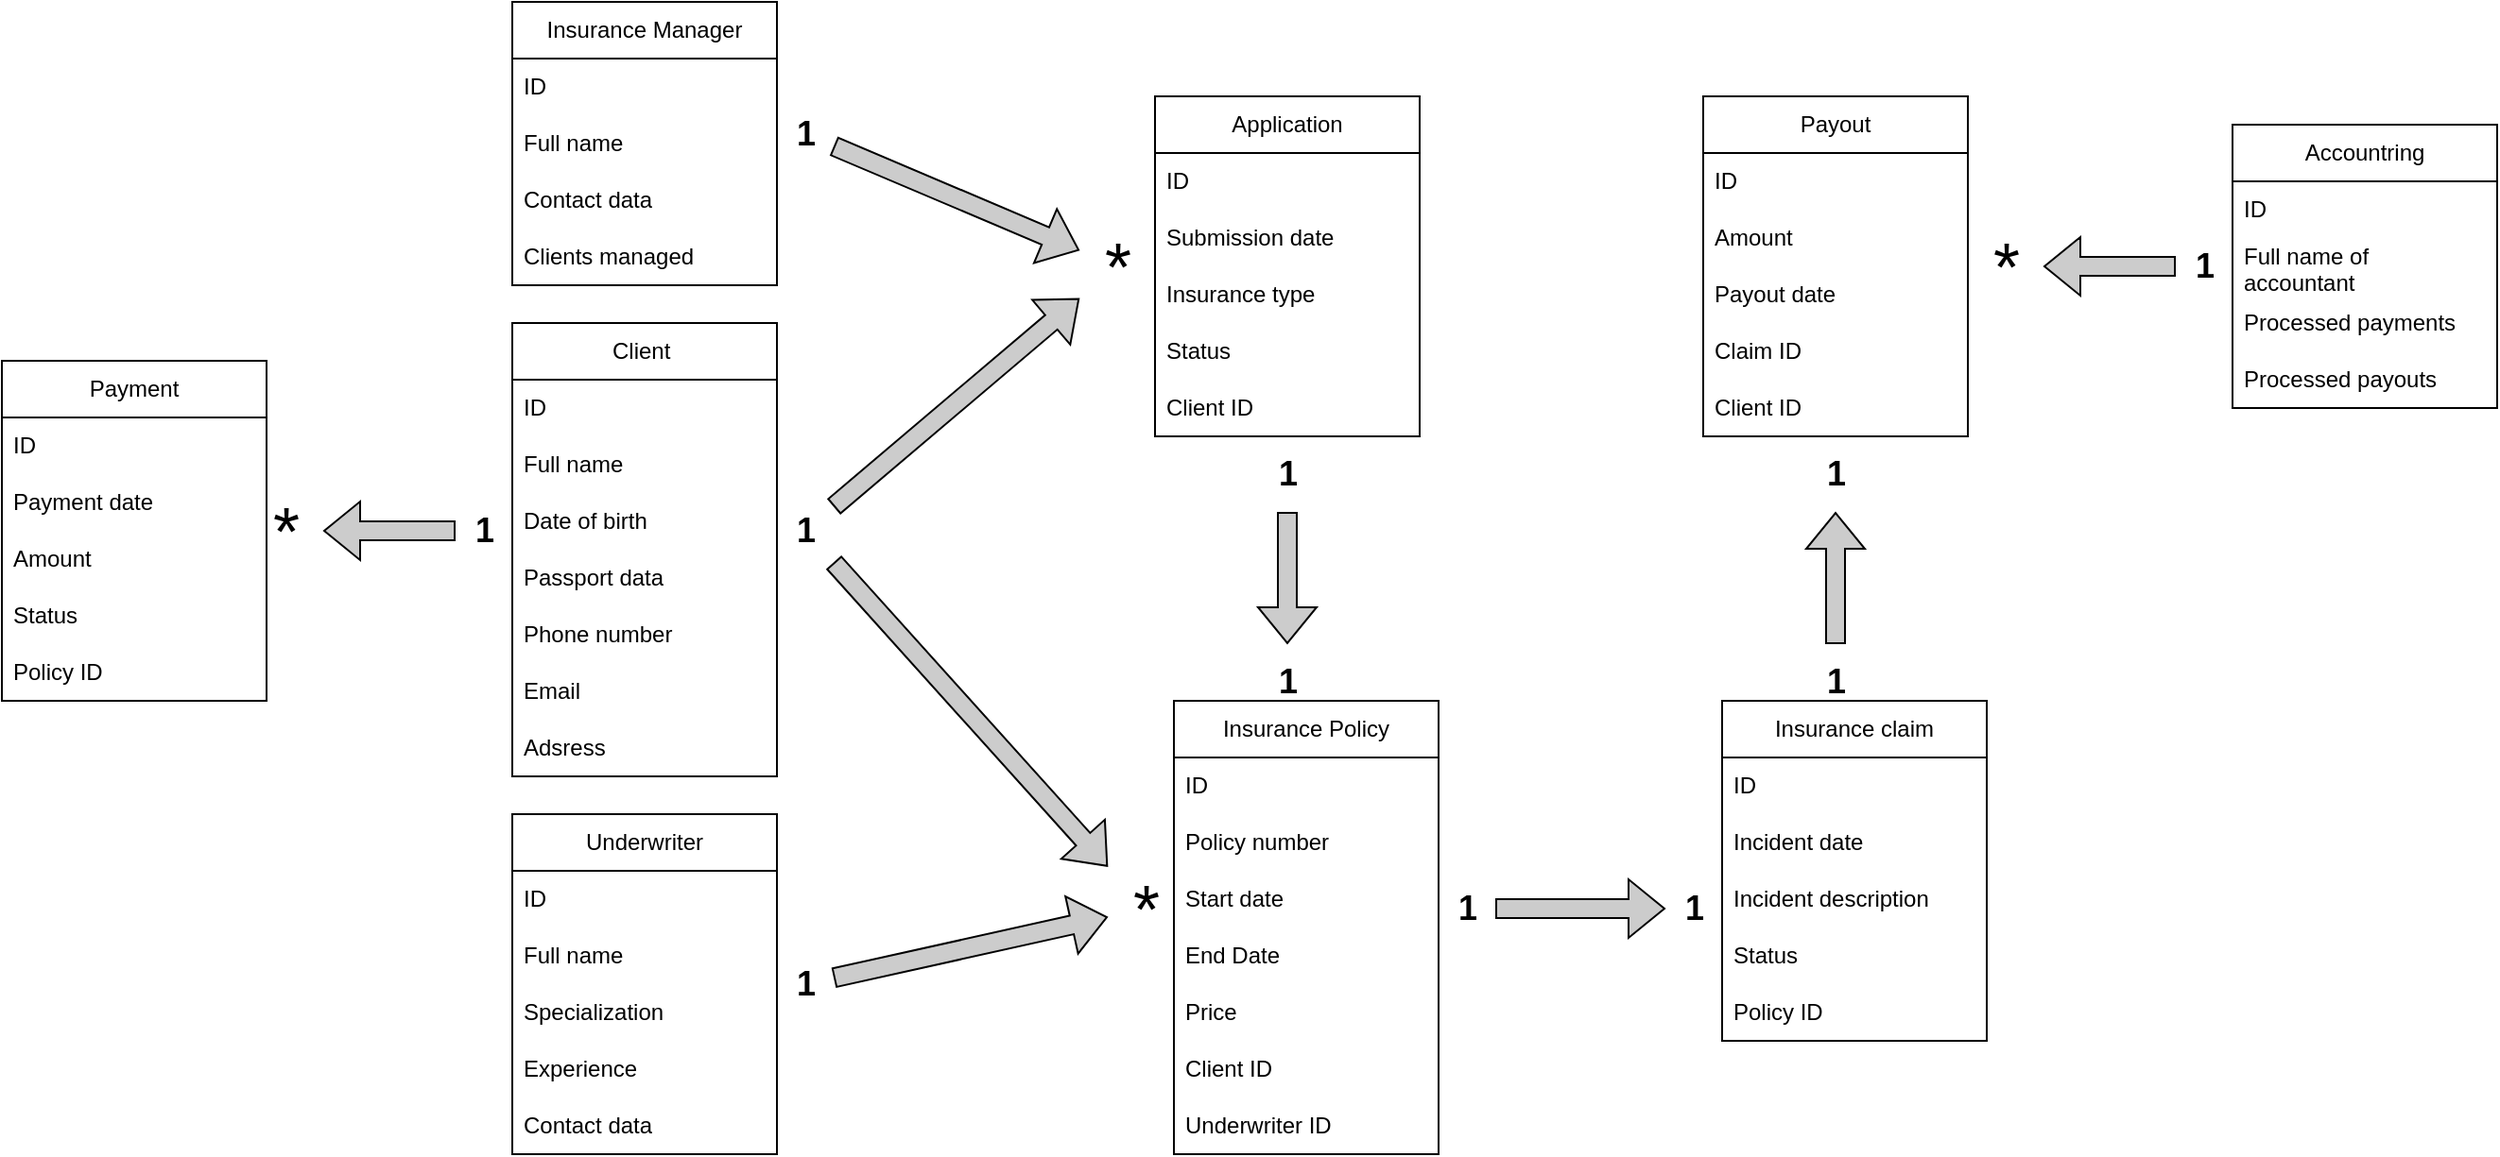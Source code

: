 <mxfile version="26.2.3">
  <diagram name="Страница — 1" id="BtPNugtYohB3HFvCswIC">
    <mxGraphModel dx="2234" dy="1816" grid="1" gridSize="10" guides="1" tooltips="1" connect="1" arrows="1" fold="1" page="1" pageScale="1" pageWidth="827" pageHeight="1169" math="0" shadow="0">
      <root>
        <mxCell id="0" />
        <mxCell id="1" parent="0" />
        <mxCell id="blG-2UTu08HpMoapL0KS-1" value="Client&amp;nbsp;" style="swimlane;fontStyle=0;childLayout=stackLayout;horizontal=1;startSize=30;horizontalStack=0;resizeParent=1;resizeParentMax=0;resizeLast=0;collapsible=1;marginBottom=0;whiteSpace=wrap;html=1;" vertex="1" parent="1">
          <mxGeometry x="-100" y="10" width="140" height="240" as="geometry" />
        </mxCell>
        <mxCell id="blG-2UTu08HpMoapL0KS-2" value="ID" style="text;strokeColor=none;fillColor=none;align=left;verticalAlign=middle;spacingLeft=4;spacingRight=4;overflow=hidden;points=[[0,0.5],[1,0.5]];portConstraint=eastwest;rotatable=0;whiteSpace=wrap;html=1;" vertex="1" parent="blG-2UTu08HpMoapL0KS-1">
          <mxGeometry y="30" width="140" height="30" as="geometry" />
        </mxCell>
        <mxCell id="blG-2UTu08HpMoapL0KS-3" value="Full name" style="text;strokeColor=none;fillColor=none;align=left;verticalAlign=middle;spacingLeft=4;spacingRight=4;overflow=hidden;points=[[0,0.5],[1,0.5]];portConstraint=eastwest;rotatable=0;whiteSpace=wrap;html=1;" vertex="1" parent="blG-2UTu08HpMoapL0KS-1">
          <mxGeometry y="60" width="140" height="30" as="geometry" />
        </mxCell>
        <mxCell id="blG-2UTu08HpMoapL0KS-49" value="Date of birth" style="text;strokeColor=none;fillColor=none;align=left;verticalAlign=middle;spacingLeft=4;spacingRight=4;overflow=hidden;points=[[0,0.5],[1,0.5]];portConstraint=eastwest;rotatable=0;whiteSpace=wrap;html=1;" vertex="1" parent="blG-2UTu08HpMoapL0KS-1">
          <mxGeometry y="90" width="140" height="30" as="geometry" />
        </mxCell>
        <mxCell id="blG-2UTu08HpMoapL0KS-50" value="Passport data" style="text;strokeColor=none;fillColor=none;align=left;verticalAlign=middle;spacingLeft=4;spacingRight=4;overflow=hidden;points=[[0,0.5],[1,0.5]];portConstraint=eastwest;rotatable=0;whiteSpace=wrap;html=1;" vertex="1" parent="blG-2UTu08HpMoapL0KS-1">
          <mxGeometry y="120" width="140" height="30" as="geometry" />
        </mxCell>
        <mxCell id="blG-2UTu08HpMoapL0KS-51" value="Phone number" style="text;strokeColor=none;fillColor=none;align=left;verticalAlign=middle;spacingLeft=4;spacingRight=4;overflow=hidden;points=[[0,0.5],[1,0.5]];portConstraint=eastwest;rotatable=0;whiteSpace=wrap;html=1;" vertex="1" parent="blG-2UTu08HpMoapL0KS-1">
          <mxGeometry y="150" width="140" height="30" as="geometry" />
        </mxCell>
        <mxCell id="blG-2UTu08HpMoapL0KS-52" value="Email" style="text;strokeColor=none;fillColor=none;align=left;verticalAlign=middle;spacingLeft=4;spacingRight=4;overflow=hidden;points=[[0,0.5],[1,0.5]];portConstraint=eastwest;rotatable=0;whiteSpace=wrap;html=1;" vertex="1" parent="blG-2UTu08HpMoapL0KS-1">
          <mxGeometry y="180" width="140" height="30" as="geometry" />
        </mxCell>
        <mxCell id="blG-2UTu08HpMoapL0KS-53" value="Adsress" style="text;strokeColor=none;fillColor=none;align=left;verticalAlign=middle;spacingLeft=4;spacingRight=4;overflow=hidden;points=[[0,0.5],[1,0.5]];portConstraint=eastwest;rotatable=0;whiteSpace=wrap;html=1;" vertex="1" parent="blG-2UTu08HpMoapL0KS-1">
          <mxGeometry y="210" width="140" height="30" as="geometry" />
        </mxCell>
        <mxCell id="blG-2UTu08HpMoapL0KS-4" value="&lt;br&gt;&lt;div&gt;&lt;br&gt;&lt;/div&gt;&lt;div&gt;&lt;br&gt;&lt;/div&gt;&lt;div&gt;&lt;br&gt;&lt;/div&gt;&lt;div&gt;&lt;br&gt;&lt;/div&gt;" style="text;strokeColor=none;fillColor=none;align=left;verticalAlign=middle;spacingLeft=4;spacingRight=4;overflow=hidden;points=[[0,0.5],[1,0.5]];portConstraint=eastwest;rotatable=0;whiteSpace=wrap;html=1;" vertex="1" parent="blG-2UTu08HpMoapL0KS-1">
          <mxGeometry y="240" width="140" as="geometry" />
        </mxCell>
        <mxCell id="blG-2UTu08HpMoapL0KS-5" value="Application" style="swimlane;fontStyle=0;childLayout=stackLayout;horizontal=1;startSize=30;horizontalStack=0;resizeParent=1;resizeParentMax=0;resizeLast=0;collapsible=1;marginBottom=0;whiteSpace=wrap;html=1;" vertex="1" parent="1">
          <mxGeometry x="240" y="-110" width="140" height="180" as="geometry" />
        </mxCell>
        <mxCell id="blG-2UTu08HpMoapL0KS-54" value="ID" style="text;strokeColor=none;fillColor=none;align=left;verticalAlign=middle;spacingLeft=4;spacingRight=4;overflow=hidden;points=[[0,0.5],[1,0.5]];portConstraint=eastwest;rotatable=0;whiteSpace=wrap;html=1;" vertex="1" parent="blG-2UTu08HpMoapL0KS-5">
          <mxGeometry y="30" width="140" height="30" as="geometry" />
        </mxCell>
        <mxCell id="blG-2UTu08HpMoapL0KS-6" value="Submission date" style="text;strokeColor=none;fillColor=none;align=left;verticalAlign=middle;spacingLeft=4;spacingRight=4;overflow=hidden;points=[[0,0.5],[1,0.5]];portConstraint=eastwest;rotatable=0;whiteSpace=wrap;html=1;" vertex="1" parent="blG-2UTu08HpMoapL0KS-5">
          <mxGeometry y="60" width="140" height="30" as="geometry" />
        </mxCell>
        <mxCell id="blG-2UTu08HpMoapL0KS-7" value="Insurance type" style="text;strokeColor=none;fillColor=none;align=left;verticalAlign=middle;spacingLeft=4;spacingRight=4;overflow=hidden;points=[[0,0.5],[1,0.5]];portConstraint=eastwest;rotatable=0;whiteSpace=wrap;html=1;" vertex="1" parent="blG-2UTu08HpMoapL0KS-5">
          <mxGeometry y="90" width="140" height="30" as="geometry" />
        </mxCell>
        <mxCell id="blG-2UTu08HpMoapL0KS-64" value="Status" style="text;strokeColor=none;fillColor=none;align=left;verticalAlign=middle;spacingLeft=4;spacingRight=4;overflow=hidden;points=[[0,0.5],[1,0.5]];portConstraint=eastwest;rotatable=0;whiteSpace=wrap;html=1;" vertex="1" parent="blG-2UTu08HpMoapL0KS-5">
          <mxGeometry y="120" width="140" height="30" as="geometry" />
        </mxCell>
        <mxCell id="blG-2UTu08HpMoapL0KS-67" value="Client ID" style="text;strokeColor=none;fillColor=none;align=left;verticalAlign=middle;spacingLeft=4;spacingRight=4;overflow=hidden;points=[[0,0.5],[1,0.5]];portConstraint=eastwest;rotatable=0;whiteSpace=wrap;html=1;" vertex="1" parent="blG-2UTu08HpMoapL0KS-5">
          <mxGeometry y="150" width="140" height="30" as="geometry" />
        </mxCell>
        <mxCell id="blG-2UTu08HpMoapL0KS-8" value="&lt;br&gt;&lt;div&gt;&lt;br&gt;&lt;/div&gt;&lt;div&gt;&lt;br&gt;&lt;/div&gt;&lt;div&gt;&lt;br&gt;&lt;/div&gt;&lt;div&gt;&lt;br&gt;&lt;/div&gt;" style="text;strokeColor=none;fillColor=none;align=left;verticalAlign=middle;spacingLeft=4;spacingRight=4;overflow=hidden;points=[[0,0.5],[1,0.5]];portConstraint=eastwest;rotatable=0;whiteSpace=wrap;html=1;" vertex="1" parent="blG-2UTu08HpMoapL0KS-5">
          <mxGeometry y="180" width="140" as="geometry" />
        </mxCell>
        <mxCell id="blG-2UTu08HpMoapL0KS-9" value="Underwriter" style="swimlane;fontStyle=0;childLayout=stackLayout;horizontal=1;startSize=30;horizontalStack=0;resizeParent=1;resizeParentMax=0;resizeLast=0;collapsible=1;marginBottom=0;whiteSpace=wrap;html=1;" vertex="1" parent="1">
          <mxGeometry x="-100" y="270" width="140" height="180" as="geometry" />
        </mxCell>
        <mxCell id="blG-2UTu08HpMoapL0KS-55" value="ID" style="text;strokeColor=none;fillColor=none;align=left;verticalAlign=middle;spacingLeft=4;spacingRight=4;overflow=hidden;points=[[0,0.5],[1,0.5]];portConstraint=eastwest;rotatable=0;whiteSpace=wrap;html=1;" vertex="1" parent="blG-2UTu08HpMoapL0KS-9">
          <mxGeometry y="30" width="140" height="30" as="geometry" />
        </mxCell>
        <mxCell id="blG-2UTu08HpMoapL0KS-10" value="Full name" style="text;strokeColor=none;fillColor=none;align=left;verticalAlign=middle;spacingLeft=4;spacingRight=4;overflow=hidden;points=[[0,0.5],[1,0.5]];portConstraint=eastwest;rotatable=0;whiteSpace=wrap;html=1;" vertex="1" parent="blG-2UTu08HpMoapL0KS-9">
          <mxGeometry y="60" width="140" height="30" as="geometry" />
        </mxCell>
        <mxCell id="blG-2UTu08HpMoapL0KS-11" value="Specialization" style="text;strokeColor=none;fillColor=none;align=left;verticalAlign=middle;spacingLeft=4;spacingRight=4;overflow=hidden;points=[[0,0.5],[1,0.5]];portConstraint=eastwest;rotatable=0;whiteSpace=wrap;html=1;" vertex="1" parent="blG-2UTu08HpMoapL0KS-9">
          <mxGeometry y="90" width="140" height="30" as="geometry" />
        </mxCell>
        <mxCell id="blG-2UTu08HpMoapL0KS-70" value="Experience" style="text;strokeColor=none;fillColor=none;align=left;verticalAlign=middle;spacingLeft=4;spacingRight=4;overflow=hidden;points=[[0,0.5],[1,0.5]];portConstraint=eastwest;rotatable=0;whiteSpace=wrap;html=1;" vertex="1" parent="blG-2UTu08HpMoapL0KS-9">
          <mxGeometry y="120" width="140" height="30" as="geometry" />
        </mxCell>
        <mxCell id="blG-2UTu08HpMoapL0KS-71" value="Contact data" style="text;strokeColor=none;fillColor=none;align=left;verticalAlign=middle;spacingLeft=4;spacingRight=4;overflow=hidden;points=[[0,0.5],[1,0.5]];portConstraint=eastwest;rotatable=0;whiteSpace=wrap;html=1;" vertex="1" parent="blG-2UTu08HpMoapL0KS-9">
          <mxGeometry y="150" width="140" height="30" as="geometry" />
        </mxCell>
        <mxCell id="blG-2UTu08HpMoapL0KS-13" value="Insurance Policy" style="swimlane;fontStyle=0;childLayout=stackLayout;horizontal=1;startSize=30;horizontalStack=0;resizeParent=1;resizeParentMax=0;resizeLast=0;collapsible=1;marginBottom=0;whiteSpace=wrap;html=1;" vertex="1" parent="1">
          <mxGeometry x="250" y="210" width="140" height="240" as="geometry" />
        </mxCell>
        <mxCell id="blG-2UTu08HpMoapL0KS-56" value="ID" style="text;strokeColor=none;fillColor=none;align=left;verticalAlign=middle;spacingLeft=4;spacingRight=4;overflow=hidden;points=[[0,0.5],[1,0.5]];portConstraint=eastwest;rotatable=0;whiteSpace=wrap;html=1;" vertex="1" parent="blG-2UTu08HpMoapL0KS-13">
          <mxGeometry y="30" width="140" height="30" as="geometry" />
        </mxCell>
        <mxCell id="blG-2UTu08HpMoapL0KS-14" value="Policy number" style="text;strokeColor=none;fillColor=none;align=left;verticalAlign=middle;spacingLeft=4;spacingRight=4;overflow=hidden;points=[[0,0.5],[1,0.5]];portConstraint=eastwest;rotatable=0;whiteSpace=wrap;html=1;" vertex="1" parent="blG-2UTu08HpMoapL0KS-13">
          <mxGeometry y="60" width="140" height="30" as="geometry" />
        </mxCell>
        <mxCell id="blG-2UTu08HpMoapL0KS-15" value="Start date" style="text;strokeColor=none;fillColor=none;align=left;verticalAlign=middle;spacingLeft=4;spacingRight=4;overflow=hidden;points=[[0,0.5],[1,0.5]];portConstraint=eastwest;rotatable=0;whiteSpace=wrap;html=1;" vertex="1" parent="blG-2UTu08HpMoapL0KS-13">
          <mxGeometry y="90" width="140" height="30" as="geometry" />
        </mxCell>
        <mxCell id="blG-2UTu08HpMoapL0KS-73" value="End Date" style="text;strokeColor=none;fillColor=none;align=left;verticalAlign=middle;spacingLeft=4;spacingRight=4;overflow=hidden;points=[[0,0.5],[1,0.5]];portConstraint=eastwest;rotatable=0;whiteSpace=wrap;html=1;" vertex="1" parent="blG-2UTu08HpMoapL0KS-13">
          <mxGeometry y="120" width="140" height="30" as="geometry" />
        </mxCell>
        <mxCell id="blG-2UTu08HpMoapL0KS-74" value="Price" style="text;strokeColor=none;fillColor=none;align=left;verticalAlign=middle;spacingLeft=4;spacingRight=4;overflow=hidden;points=[[0,0.5],[1,0.5]];portConstraint=eastwest;rotatable=0;whiteSpace=wrap;html=1;" vertex="1" parent="blG-2UTu08HpMoapL0KS-13">
          <mxGeometry y="150" width="140" height="30" as="geometry" />
        </mxCell>
        <mxCell id="blG-2UTu08HpMoapL0KS-75" value="Client ID" style="text;strokeColor=none;fillColor=none;align=left;verticalAlign=middle;spacingLeft=4;spacingRight=4;overflow=hidden;points=[[0,0.5],[1,0.5]];portConstraint=eastwest;rotatable=0;whiteSpace=wrap;html=1;" vertex="1" parent="blG-2UTu08HpMoapL0KS-13">
          <mxGeometry y="180" width="140" height="30" as="geometry" />
        </mxCell>
        <mxCell id="blG-2UTu08HpMoapL0KS-77" value="Underwriter ID" style="text;strokeColor=none;fillColor=none;align=left;verticalAlign=middle;spacingLeft=4;spacingRight=4;overflow=hidden;points=[[0,0.5],[1,0.5]];portConstraint=eastwest;rotatable=0;whiteSpace=wrap;html=1;" vertex="1" parent="blG-2UTu08HpMoapL0KS-13">
          <mxGeometry y="210" width="140" height="30" as="geometry" />
        </mxCell>
        <mxCell id="blG-2UTu08HpMoapL0KS-21" value="Payment" style="swimlane;fontStyle=0;childLayout=stackLayout;horizontal=1;startSize=30;horizontalStack=0;resizeParent=1;resizeParentMax=0;resizeLast=0;collapsible=1;marginBottom=0;whiteSpace=wrap;html=1;" vertex="1" parent="1">
          <mxGeometry x="-370" y="30" width="140" height="180" as="geometry" />
        </mxCell>
        <mxCell id="blG-2UTu08HpMoapL0KS-59" value="ID" style="text;strokeColor=none;fillColor=none;align=left;verticalAlign=middle;spacingLeft=4;spacingRight=4;overflow=hidden;points=[[0,0.5],[1,0.5]];portConstraint=eastwest;rotatable=0;whiteSpace=wrap;html=1;" vertex="1" parent="blG-2UTu08HpMoapL0KS-21">
          <mxGeometry y="30" width="140" height="30" as="geometry" />
        </mxCell>
        <mxCell id="blG-2UTu08HpMoapL0KS-22" value="Payment date" style="text;strokeColor=none;fillColor=none;align=left;verticalAlign=middle;spacingLeft=4;spacingRight=4;overflow=hidden;points=[[0,0.5],[1,0.5]];portConstraint=eastwest;rotatable=0;whiteSpace=wrap;html=1;" vertex="1" parent="blG-2UTu08HpMoapL0KS-21">
          <mxGeometry y="60" width="140" height="30" as="geometry" />
        </mxCell>
        <mxCell id="blG-2UTu08HpMoapL0KS-23" value="Amount&amp;nbsp;" style="text;strokeColor=none;fillColor=none;align=left;verticalAlign=middle;spacingLeft=4;spacingRight=4;overflow=hidden;points=[[0,0.5],[1,0.5]];portConstraint=eastwest;rotatable=0;whiteSpace=wrap;html=1;" vertex="1" parent="blG-2UTu08HpMoapL0KS-21">
          <mxGeometry y="90" width="140" height="30" as="geometry" />
        </mxCell>
        <mxCell id="blG-2UTu08HpMoapL0KS-84" value="Status&amp;nbsp;" style="text;strokeColor=none;fillColor=none;align=left;verticalAlign=middle;spacingLeft=4;spacingRight=4;overflow=hidden;points=[[0,0.5],[1,0.5]];portConstraint=eastwest;rotatable=0;whiteSpace=wrap;html=1;" vertex="1" parent="blG-2UTu08HpMoapL0KS-21">
          <mxGeometry y="120" width="140" height="30" as="geometry" />
        </mxCell>
        <mxCell id="blG-2UTu08HpMoapL0KS-85" value="Policy ID" style="text;strokeColor=none;fillColor=none;align=left;verticalAlign=middle;spacingLeft=4;spacingRight=4;overflow=hidden;points=[[0,0.5],[1,0.5]];portConstraint=eastwest;rotatable=0;whiteSpace=wrap;html=1;" vertex="1" parent="blG-2UTu08HpMoapL0KS-21">
          <mxGeometry y="150" width="140" height="30" as="geometry" />
        </mxCell>
        <mxCell id="blG-2UTu08HpMoapL0KS-25" value="Insurance Manager" style="swimlane;fontStyle=0;childLayout=stackLayout;horizontal=1;startSize=30;horizontalStack=0;resizeParent=1;resizeParentMax=0;resizeLast=0;collapsible=1;marginBottom=0;whiteSpace=wrap;html=1;" vertex="1" parent="1">
          <mxGeometry x="-100" y="-160" width="140" height="150" as="geometry" />
        </mxCell>
        <mxCell id="blG-2UTu08HpMoapL0KS-60" value="ID" style="text;strokeColor=none;fillColor=none;align=left;verticalAlign=middle;spacingLeft=4;spacingRight=4;overflow=hidden;points=[[0,0.5],[1,0.5]];portConstraint=eastwest;rotatable=0;whiteSpace=wrap;html=1;" vertex="1" parent="blG-2UTu08HpMoapL0KS-25">
          <mxGeometry y="30" width="140" height="30" as="geometry" />
        </mxCell>
        <mxCell id="blG-2UTu08HpMoapL0KS-26" value="Full name&amp;nbsp;" style="text;strokeColor=none;fillColor=none;align=left;verticalAlign=middle;spacingLeft=4;spacingRight=4;overflow=hidden;points=[[0,0.5],[1,0.5]];portConstraint=eastwest;rotatable=0;whiteSpace=wrap;html=1;" vertex="1" parent="blG-2UTu08HpMoapL0KS-25">
          <mxGeometry y="60" width="140" height="30" as="geometry" />
        </mxCell>
        <mxCell id="blG-2UTu08HpMoapL0KS-27" value="Contact data" style="text;strokeColor=none;fillColor=none;align=left;verticalAlign=middle;spacingLeft=4;spacingRight=4;overflow=hidden;points=[[0,0.5],[1,0.5]];portConstraint=eastwest;rotatable=0;whiteSpace=wrap;html=1;" vertex="1" parent="blG-2UTu08HpMoapL0KS-25">
          <mxGeometry y="90" width="140" height="30" as="geometry" />
        </mxCell>
        <mxCell id="blG-2UTu08HpMoapL0KS-87" value="Clients managed&amp;nbsp;" style="text;strokeColor=none;fillColor=none;align=left;verticalAlign=middle;spacingLeft=4;spacingRight=4;overflow=hidden;points=[[0,0.5],[1,0.5]];portConstraint=eastwest;rotatable=0;whiteSpace=wrap;html=1;" vertex="1" parent="blG-2UTu08HpMoapL0KS-25">
          <mxGeometry y="120" width="140" height="30" as="geometry" />
        </mxCell>
        <mxCell id="blG-2UTu08HpMoapL0KS-29" value="Accountring" style="swimlane;fontStyle=0;childLayout=stackLayout;horizontal=1;startSize=30;horizontalStack=0;resizeParent=1;resizeParentMax=0;resizeLast=0;collapsible=1;marginBottom=0;whiteSpace=wrap;html=1;" vertex="1" parent="1">
          <mxGeometry x="810" y="-95" width="140" height="150" as="geometry" />
        </mxCell>
        <mxCell id="blG-2UTu08HpMoapL0KS-63" value="ID" style="text;strokeColor=none;fillColor=none;align=left;verticalAlign=middle;spacingLeft=4;spacingRight=4;overflow=hidden;points=[[0,0.5],[1,0.5]];portConstraint=eastwest;rotatable=0;whiteSpace=wrap;html=1;" vertex="1" parent="blG-2UTu08HpMoapL0KS-29">
          <mxGeometry y="30" width="140" height="30" as="geometry" />
        </mxCell>
        <mxCell id="blG-2UTu08HpMoapL0KS-30" value="Full name of accountant&amp;nbsp;" style="text;strokeColor=none;fillColor=none;align=left;verticalAlign=middle;spacingLeft=4;spacingRight=4;overflow=hidden;points=[[0,0.5],[1,0.5]];portConstraint=eastwest;rotatable=0;whiteSpace=wrap;html=1;" vertex="1" parent="blG-2UTu08HpMoapL0KS-29">
          <mxGeometry y="60" width="140" height="30" as="geometry" />
        </mxCell>
        <mxCell id="blG-2UTu08HpMoapL0KS-31" value="Processed payments" style="text;strokeColor=none;fillColor=none;align=left;verticalAlign=middle;spacingLeft=4;spacingRight=4;overflow=hidden;points=[[0,0.5],[1,0.5]];portConstraint=eastwest;rotatable=0;whiteSpace=wrap;html=1;" vertex="1" parent="blG-2UTu08HpMoapL0KS-29">
          <mxGeometry y="90" width="140" height="30" as="geometry" />
        </mxCell>
        <mxCell id="blG-2UTu08HpMoapL0KS-88" value="Processed payouts" style="text;strokeColor=none;fillColor=none;align=left;verticalAlign=middle;spacingLeft=4;spacingRight=4;overflow=hidden;points=[[0,0.5],[1,0.5]];portConstraint=eastwest;rotatable=0;whiteSpace=wrap;html=1;" vertex="1" parent="blG-2UTu08HpMoapL0KS-29">
          <mxGeometry y="120" width="140" height="30" as="geometry" />
        </mxCell>
        <mxCell id="blG-2UTu08HpMoapL0KS-37" value="Insurance claim" style="swimlane;fontStyle=0;childLayout=stackLayout;horizontal=1;startSize=30;horizontalStack=0;resizeParent=1;resizeParentMax=0;resizeLast=0;collapsible=1;marginBottom=0;whiteSpace=wrap;html=1;" vertex="1" parent="1">
          <mxGeometry x="540" y="210" width="140" height="180" as="geometry" />
        </mxCell>
        <mxCell id="blG-2UTu08HpMoapL0KS-57" value="ID" style="text;strokeColor=none;fillColor=none;align=left;verticalAlign=middle;spacingLeft=4;spacingRight=4;overflow=hidden;points=[[0,0.5],[1,0.5]];portConstraint=eastwest;rotatable=0;whiteSpace=wrap;html=1;" vertex="1" parent="blG-2UTu08HpMoapL0KS-37">
          <mxGeometry y="30" width="140" height="30" as="geometry" />
        </mxCell>
        <mxCell id="blG-2UTu08HpMoapL0KS-38" value="Incident date&amp;nbsp;" style="text;strokeColor=none;fillColor=none;align=left;verticalAlign=middle;spacingLeft=4;spacingRight=4;overflow=hidden;points=[[0,0.5],[1,0.5]];portConstraint=eastwest;rotatable=0;whiteSpace=wrap;html=1;" vertex="1" parent="blG-2UTu08HpMoapL0KS-37">
          <mxGeometry y="60" width="140" height="30" as="geometry" />
        </mxCell>
        <mxCell id="blG-2UTu08HpMoapL0KS-39" value="Incident description" style="text;strokeColor=none;fillColor=none;align=left;verticalAlign=middle;spacingLeft=4;spacingRight=4;overflow=hidden;points=[[0,0.5],[1,0.5]];portConstraint=eastwest;rotatable=0;whiteSpace=wrap;html=1;" vertex="1" parent="blG-2UTu08HpMoapL0KS-37">
          <mxGeometry y="90" width="140" height="30" as="geometry" />
        </mxCell>
        <mxCell id="blG-2UTu08HpMoapL0KS-78" value="Status" style="text;strokeColor=none;fillColor=none;align=left;verticalAlign=middle;spacingLeft=4;spacingRight=4;overflow=hidden;points=[[0,0.5],[1,0.5]];portConstraint=eastwest;rotatable=0;whiteSpace=wrap;html=1;" vertex="1" parent="blG-2UTu08HpMoapL0KS-37">
          <mxGeometry y="120" width="140" height="30" as="geometry" />
        </mxCell>
        <mxCell id="blG-2UTu08HpMoapL0KS-80" value="Policy ID" style="text;strokeColor=none;fillColor=none;align=left;verticalAlign=middle;spacingLeft=4;spacingRight=4;overflow=hidden;points=[[0,0.5],[1,0.5]];portConstraint=eastwest;rotatable=0;whiteSpace=wrap;html=1;" vertex="1" parent="blG-2UTu08HpMoapL0KS-37">
          <mxGeometry y="150" width="140" height="30" as="geometry" />
        </mxCell>
        <mxCell id="blG-2UTu08HpMoapL0KS-17" value="Payout" style="swimlane;fontStyle=0;childLayout=stackLayout;horizontal=1;startSize=30;horizontalStack=0;resizeParent=1;resizeParentMax=0;resizeLast=0;collapsible=1;marginBottom=0;whiteSpace=wrap;html=1;" vertex="1" parent="1">
          <mxGeometry x="530" y="-110" width="140" height="180" as="geometry" />
        </mxCell>
        <mxCell id="blG-2UTu08HpMoapL0KS-58" value="ID" style="text;strokeColor=none;fillColor=none;align=left;verticalAlign=middle;spacingLeft=4;spacingRight=4;overflow=hidden;points=[[0,0.5],[1,0.5]];portConstraint=eastwest;rotatable=0;whiteSpace=wrap;html=1;" vertex="1" parent="blG-2UTu08HpMoapL0KS-17">
          <mxGeometry y="30" width="140" height="30" as="geometry" />
        </mxCell>
        <mxCell id="blG-2UTu08HpMoapL0KS-18" value="Amount&amp;nbsp;" style="text;strokeColor=none;fillColor=none;align=left;verticalAlign=middle;spacingLeft=4;spacingRight=4;overflow=hidden;points=[[0,0.5],[1,0.5]];portConstraint=eastwest;rotatable=0;whiteSpace=wrap;html=1;" vertex="1" parent="blG-2UTu08HpMoapL0KS-17">
          <mxGeometry y="60" width="140" height="30" as="geometry" />
        </mxCell>
        <mxCell id="blG-2UTu08HpMoapL0KS-19" value="Payout date" style="text;strokeColor=none;fillColor=none;align=left;verticalAlign=middle;spacingLeft=4;spacingRight=4;overflow=hidden;points=[[0,0.5],[1,0.5]];portConstraint=eastwest;rotatable=0;whiteSpace=wrap;html=1;" vertex="1" parent="blG-2UTu08HpMoapL0KS-17">
          <mxGeometry y="90" width="140" height="30" as="geometry" />
        </mxCell>
        <mxCell id="blG-2UTu08HpMoapL0KS-81" value="Claim ID" style="text;strokeColor=none;fillColor=none;align=left;verticalAlign=middle;spacingLeft=4;spacingRight=4;overflow=hidden;points=[[0,0.5],[1,0.5]];portConstraint=eastwest;rotatable=0;whiteSpace=wrap;html=1;" vertex="1" parent="blG-2UTu08HpMoapL0KS-17">
          <mxGeometry y="120" width="140" height="30" as="geometry" />
        </mxCell>
        <mxCell id="blG-2UTu08HpMoapL0KS-82" value="Client ID" style="text;strokeColor=none;fillColor=none;align=left;verticalAlign=middle;spacingLeft=4;spacingRight=4;overflow=hidden;points=[[0,0.5],[1,0.5]];portConstraint=eastwest;rotatable=0;whiteSpace=wrap;html=1;" vertex="1" parent="blG-2UTu08HpMoapL0KS-17">
          <mxGeometry y="150" width="140" height="30" as="geometry" />
        </mxCell>
        <mxCell id="blG-2UTu08HpMoapL0KS-90" value="&lt;font style=&quot;font-size: 18px;&quot;&gt;&lt;b&gt;1&lt;/b&gt;&lt;/font&gt;" style="text;html=1;align=center;verticalAlign=middle;resizable=0;points=[];autosize=1;strokeColor=none;fillColor=none;" vertex="1" parent="1">
          <mxGeometry x="40" y="100" width="30" height="40" as="geometry" />
        </mxCell>
        <mxCell id="blG-2UTu08HpMoapL0KS-91" value="&lt;font style=&quot;font-size: 36px;&quot;&gt;*&lt;/font&gt;" style="text;html=1;align=center;verticalAlign=middle;resizable=0;points=[];autosize=1;strokeColor=none;fillColor=none;" vertex="1" parent="1">
          <mxGeometry x="200" y="-50" width="40" height="60" as="geometry" />
        </mxCell>
        <mxCell id="blG-2UTu08HpMoapL0KS-92" value="" style="shape=flexArrow;endArrow=classic;html=1;rounded=0;fillColor=#CCCCCC;" edge="1" parent="1" source="blG-2UTu08HpMoapL0KS-90" target="blG-2UTu08HpMoapL0KS-93">
          <mxGeometry width="50" height="50" relative="1" as="geometry">
            <mxPoint x="110" y="110" as="sourcePoint" />
            <mxPoint x="210" y="270" as="targetPoint" />
          </mxGeometry>
        </mxCell>
        <mxCell id="blG-2UTu08HpMoapL0KS-93" value="&lt;font style=&quot;font-size: 36px;&quot;&gt;*&lt;/font&gt;" style="text;html=1;align=center;verticalAlign=middle;resizable=0;points=[];autosize=1;strokeColor=none;fillColor=none;" vertex="1" parent="1">
          <mxGeometry x="215" y="290" width="40" height="60" as="geometry" />
        </mxCell>
        <mxCell id="blG-2UTu08HpMoapL0KS-95" value="" style="shape=flexArrow;endArrow=classic;html=1;rounded=0;fillColor=#CCCCCC;" edge="1" parent="1" source="blG-2UTu08HpMoapL0KS-90" target="blG-2UTu08HpMoapL0KS-91">
          <mxGeometry width="50" height="50" relative="1" as="geometry">
            <mxPoint x="-30" y="100" as="sourcePoint" />
            <mxPoint x="190" y="40" as="targetPoint" />
          </mxGeometry>
        </mxCell>
        <mxCell id="blG-2UTu08HpMoapL0KS-97" value="" style="shape=flexArrow;endArrow=classic;html=1;rounded=0;fillColor=#CCCCCC;" edge="1" parent="1" source="blG-2UTu08HpMoapL0KS-126" target="blG-2UTu08HpMoapL0KS-101">
          <mxGeometry width="50" height="50" relative="1" as="geometry">
            <mxPoint x="290" y="150" as="sourcePoint" />
            <mxPoint x="480" y="105.5" as="targetPoint" />
          </mxGeometry>
        </mxCell>
        <mxCell id="blG-2UTu08HpMoapL0KS-101" value="&lt;font style=&quot;font-size: 18px;&quot;&gt;&lt;b&gt;1&lt;/b&gt;&lt;/font&gt;" style="text;html=1;align=center;verticalAlign=middle;resizable=0;points=[];autosize=1;strokeColor=none;fillColor=none;" vertex="1" parent="1">
          <mxGeometry x="295" y="180" width="30" height="40" as="geometry" />
        </mxCell>
        <mxCell id="blG-2UTu08HpMoapL0KS-102" value="" style="shape=flexArrow;endArrow=classic;html=1;rounded=0;fillColor=#CCCCCC;" edge="1" parent="1" source="blG-2UTu08HpMoapL0KS-117" target="blG-2UTu08HpMoapL0KS-118">
          <mxGeometry width="50" height="50" relative="1" as="geometry">
            <mxPoint x="-130" y="300" as="sourcePoint" />
            <mxPoint x="-220" y="400" as="targetPoint" />
          </mxGeometry>
        </mxCell>
        <mxCell id="blG-2UTu08HpMoapL0KS-104" value="&lt;font style=&quot;font-size: 18px;&quot;&gt;&lt;b&gt;1&lt;/b&gt;&lt;/font&gt;" style="text;html=1;align=center;verticalAlign=middle;resizable=0;points=[];autosize=1;strokeColor=none;fillColor=none;" vertex="1" parent="1">
          <mxGeometry x="510" y="300" width="30" height="40" as="geometry" />
        </mxCell>
        <mxCell id="blG-2UTu08HpMoapL0KS-113" value="&lt;font style=&quot;font-size: 18px;&quot;&gt;&lt;b&gt;1&lt;/b&gt;&lt;/font&gt;" style="text;html=1;align=center;verticalAlign=middle;resizable=0;points=[];autosize=1;strokeColor=none;fillColor=none;" vertex="1" parent="1">
          <mxGeometry x="585" y="70" width="30" height="40" as="geometry" />
        </mxCell>
        <mxCell id="blG-2UTu08HpMoapL0KS-117" value="&lt;font style=&quot;font-size: 18px;&quot;&gt;&lt;b&gt;1&lt;/b&gt;&lt;/font&gt;" style="text;html=1;align=center;verticalAlign=middle;resizable=0;points=[];autosize=1;strokeColor=none;fillColor=none;" vertex="1" parent="1">
          <mxGeometry x="-130" y="100" width="30" height="40" as="geometry" />
        </mxCell>
        <mxCell id="blG-2UTu08HpMoapL0KS-118" value="&lt;font style=&quot;font-size: 36px;&quot;&gt;*&lt;/font&gt;" style="text;html=1;align=center;verticalAlign=middle;resizable=0;points=[];autosize=1;strokeColor=none;fillColor=none;" vertex="1" parent="1">
          <mxGeometry x="-240" y="90" width="40" height="60" as="geometry" />
        </mxCell>
        <mxCell id="blG-2UTu08HpMoapL0KS-120" value="" style="shape=flexArrow;endArrow=classic;html=1;rounded=0;fillColor=#CCCCCC;" edge="1" parent="1" source="blG-2UTu08HpMoapL0KS-144" target="blG-2UTu08HpMoapL0KS-104">
          <mxGeometry width="50" height="50" relative="1" as="geometry">
            <mxPoint x="410" y="290" as="sourcePoint" />
            <mxPoint x="510" y="290" as="targetPoint" />
          </mxGeometry>
        </mxCell>
        <mxCell id="blG-2UTu08HpMoapL0KS-122" value="" style="shape=flexArrow;endArrow=classic;html=1;rounded=0;fillColor=#CCCCCC;" edge="1" parent="1" source="blG-2UTu08HpMoapL0KS-131" target="blG-2UTu08HpMoapL0KS-132">
          <mxGeometry width="50" height="50" relative="1" as="geometry">
            <mxPoint x="513" y="570" as="sourcePoint" />
            <mxPoint x="450" y="610" as="targetPoint" />
          </mxGeometry>
        </mxCell>
        <mxCell id="blG-2UTu08HpMoapL0KS-126" value="&lt;font style=&quot;font-size: 18px;&quot;&gt;&lt;b&gt;1&lt;/b&gt;&lt;/font&gt;" style="text;html=1;align=center;verticalAlign=middle;resizable=0;points=[];autosize=1;strokeColor=none;fillColor=none;" vertex="1" parent="1">
          <mxGeometry x="295" y="70" width="30" height="40" as="geometry" />
        </mxCell>
        <mxCell id="blG-2UTu08HpMoapL0KS-127" value="&lt;font style=&quot;font-size: 18px;&quot;&gt;&lt;b&gt;1&lt;/b&gt;&lt;/font&gt;" style="text;html=1;align=center;verticalAlign=middle;resizable=0;points=[];autosize=1;strokeColor=none;fillColor=none;" vertex="1" parent="1">
          <mxGeometry x="40" y="340" width="30" height="40" as="geometry" />
        </mxCell>
        <mxCell id="blG-2UTu08HpMoapL0KS-131" value="&lt;font style=&quot;font-size: 18px;&quot;&gt;&lt;b&gt;1&lt;/b&gt;&lt;/font&gt;" style="text;html=1;align=center;verticalAlign=middle;resizable=0;points=[];autosize=1;strokeColor=none;fillColor=none;" vertex="1" parent="1">
          <mxGeometry x="780" y="-40" width="30" height="40" as="geometry" />
        </mxCell>
        <mxCell id="blG-2UTu08HpMoapL0KS-132" value="&lt;font style=&quot;font-size: 36px;&quot;&gt;*&lt;/font&gt;" style="text;html=1;align=center;verticalAlign=middle;resizable=0;points=[];autosize=1;strokeColor=none;fillColor=none;" vertex="1" parent="1">
          <mxGeometry x="670" y="-50" width="40" height="60" as="geometry" />
        </mxCell>
        <mxCell id="blG-2UTu08HpMoapL0KS-134" value="" style="shape=flexArrow;endArrow=classic;html=1;rounded=0;fillColor=#CCCCCC;" edge="1" parent="1" source="blG-2UTu08HpMoapL0KS-127" target="blG-2UTu08HpMoapL0KS-93">
          <mxGeometry width="50" height="50" relative="1" as="geometry">
            <mxPoint x="560" y="330" as="sourcePoint" />
            <mxPoint x="90" y="333.077" as="targetPoint" />
          </mxGeometry>
        </mxCell>
        <mxCell id="blG-2UTu08HpMoapL0KS-136" value="" style="shape=flexArrow;endArrow=classic;html=1;rounded=0;fillColor=#CCCCCC;" edge="1" parent="1" source="blG-2UTu08HpMoapL0KS-137" target="blG-2UTu08HpMoapL0KS-91">
          <mxGeometry width="50" height="50" relative="1" as="geometry">
            <mxPoint x="520" y="10.02" as="sourcePoint" />
            <mxPoint x="380" y="-23.093" as="targetPoint" />
          </mxGeometry>
        </mxCell>
        <mxCell id="blG-2UTu08HpMoapL0KS-137" value="&lt;font style=&quot;font-size: 18px;&quot;&gt;&lt;b&gt;1&lt;/b&gt;&lt;/font&gt;" style="text;html=1;align=center;verticalAlign=middle;resizable=0;points=[];autosize=1;strokeColor=none;fillColor=none;" vertex="1" parent="1">
          <mxGeometry x="40" y="-110" width="30" height="40" as="geometry" />
        </mxCell>
        <mxCell id="blG-2UTu08HpMoapL0KS-144" value="&lt;font style=&quot;font-size: 18px;&quot;&gt;&lt;b&gt;1&lt;/b&gt;&lt;/font&gt;" style="text;html=1;align=center;verticalAlign=middle;resizable=0;points=[];autosize=1;strokeColor=none;fillColor=none;" vertex="1" parent="1">
          <mxGeometry x="390" y="300" width="30" height="40" as="geometry" />
        </mxCell>
        <mxCell id="blG-2UTu08HpMoapL0KS-145" value="" style="shape=flexArrow;endArrow=classic;html=1;rounded=0;fillColor=#CCCCCC;" edge="1" parent="1" source="blG-2UTu08HpMoapL0KS-146" target="blG-2UTu08HpMoapL0KS-113">
          <mxGeometry width="50" height="50" relative="1" as="geometry">
            <mxPoint x="620" y="200" as="sourcePoint" />
            <mxPoint x="715" y="179" as="targetPoint" />
          </mxGeometry>
        </mxCell>
        <mxCell id="blG-2UTu08HpMoapL0KS-146" value="&lt;font style=&quot;font-size: 18px;&quot;&gt;&lt;b&gt;1&lt;/b&gt;&lt;/font&gt;" style="text;html=1;align=center;verticalAlign=middle;resizable=0;points=[];autosize=1;strokeColor=none;fillColor=none;" vertex="1" parent="1">
          <mxGeometry x="585" y="180" width="30" height="40" as="geometry" />
        </mxCell>
      </root>
    </mxGraphModel>
  </diagram>
</mxfile>
